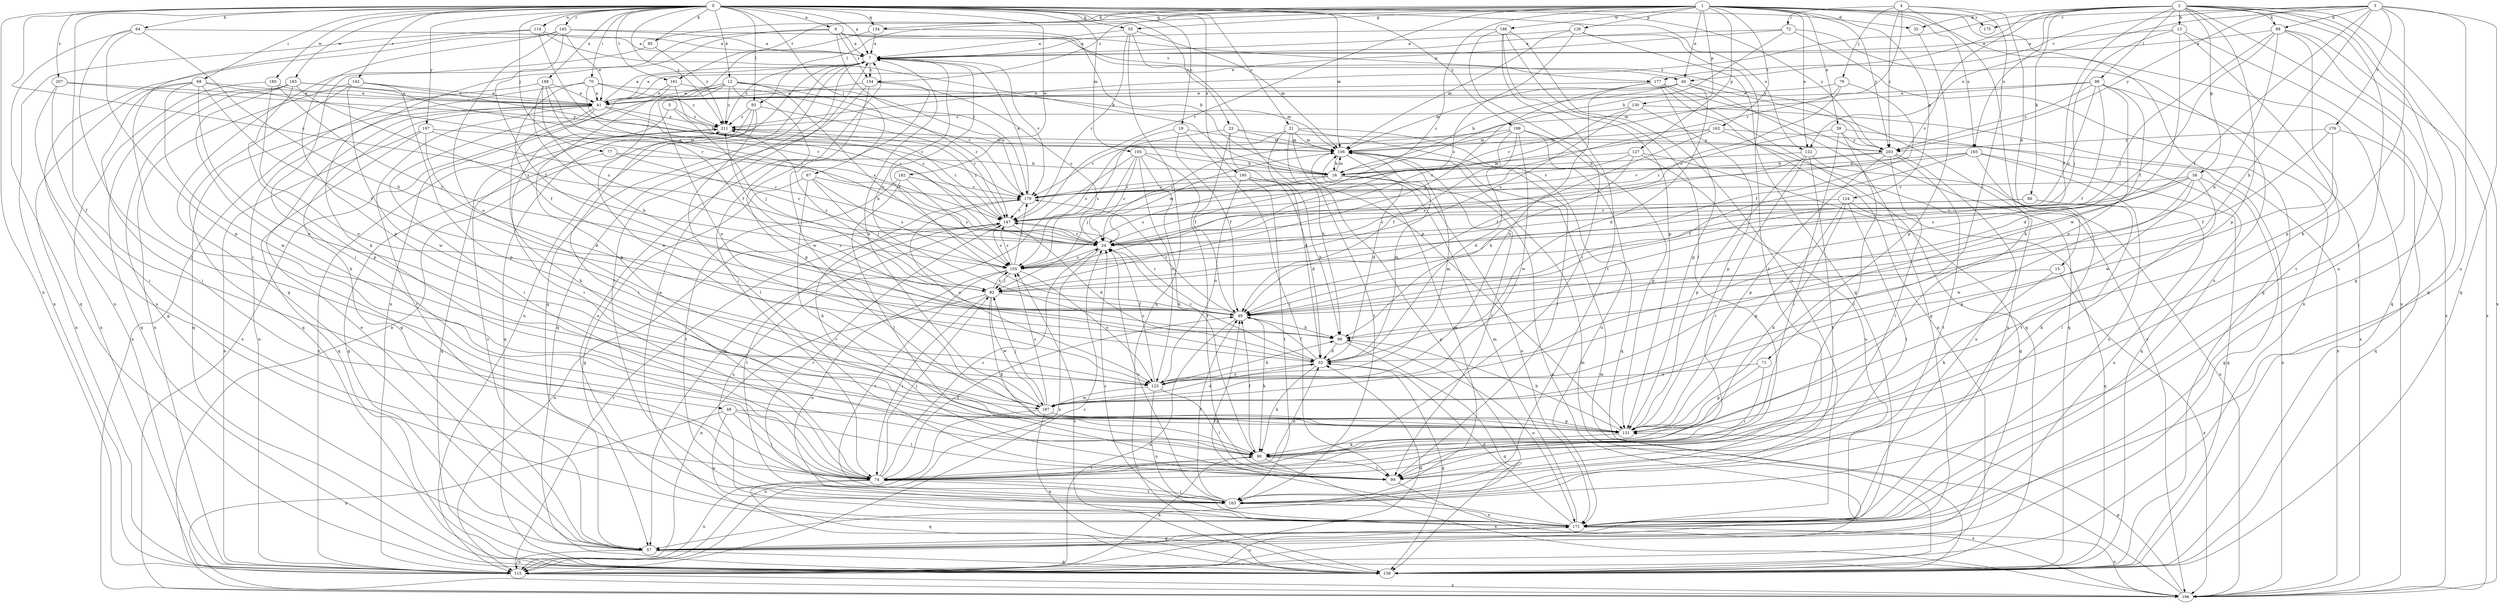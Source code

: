 strict digraph  {
0;
1;
2;
3;
4;
5;
6;
7;
12;
13;
15;
16;
19;
21;
23;
24;
32;
33;
39;
40;
41;
48;
49;
55;
56;
57;
64;
66;
67;
68;
70;
71;
72;
74;
77;
79;
82;
85;
86;
88;
90;
93;
98;
99;
105;
106;
114;
115;
122;
123;
124;
126;
127;
130;
131;
134;
139;
142;
145;
147;
154;
155;
161;
162;
163;
165;
171;
175;
176;
177;
179;
180;
182;
183;
186;
187;
188;
195;
196;
197;
199;
203;
207;
211;
0 -> 6  [label=a];
0 -> 7  [label=a];
0 -> 12  [label=b];
0 -> 19  [label=c];
0 -> 21  [label=c];
0 -> 23  [label=c];
0 -> 24  [label=c];
0 -> 32  [label=d];
0 -> 48  [label=f];
0 -> 55  [label=g];
0 -> 64  [label=h];
0 -> 67  [label=i];
0 -> 68  [label=i];
0 -> 70  [label=i];
0 -> 77  [label=j];
0 -> 85  [label=k];
0 -> 93  [label=l];
0 -> 105  [label=m];
0 -> 106  [label=m];
0 -> 114  [label=n];
0 -> 115  [label=n];
0 -> 122  [label=o];
0 -> 134  [label=q];
0 -> 142  [label=r];
0 -> 145  [label=r];
0 -> 161  [label=t];
0 -> 180  [label=w];
0 -> 182  [label=w];
0 -> 183  [label=w];
0 -> 188  [label=x];
0 -> 195  [label=x];
0 -> 197  [label=y];
0 -> 199  [label=y];
0 -> 203  [label=y];
0 -> 207  [label=z];
0 -> 211  [label=z];
1 -> 24  [label=c];
1 -> 39  [label=e];
1 -> 40  [label=e];
1 -> 55  [label=g];
1 -> 85  [label=k];
1 -> 93  [label=l];
1 -> 122  [label=o];
1 -> 124  [label=p];
1 -> 126  [label=p];
1 -> 127  [label=p];
1 -> 130  [label=p];
1 -> 134  [label=q];
1 -> 139  [label=q];
1 -> 147  [label=r];
1 -> 154  [label=s];
1 -> 161  [label=t];
1 -> 162  [label=t];
1 -> 165  [label=u];
1 -> 175  [label=v];
1 -> 186  [label=w];
1 -> 196  [label=x];
1 -> 203  [label=y];
2 -> 13  [label=b];
2 -> 24  [label=c];
2 -> 32  [label=d];
2 -> 40  [label=e];
2 -> 49  [label=f];
2 -> 56  [label=g];
2 -> 57  [label=g];
2 -> 86  [label=k];
2 -> 88  [label=k];
2 -> 98  [label=l];
2 -> 99  [label=l];
2 -> 131  [label=p];
2 -> 139  [label=q];
2 -> 165  [label=u];
2 -> 171  [label=u];
2 -> 196  [label=x];
2 -> 211  [label=z];
3 -> 49  [label=f];
3 -> 66  [label=h];
3 -> 88  [label=k];
3 -> 90  [label=k];
3 -> 122  [label=o];
3 -> 139  [label=q];
3 -> 171  [label=u];
3 -> 175  [label=v];
3 -> 176  [label=v];
3 -> 177  [label=v];
3 -> 203  [label=y];
4 -> 15  [label=b];
4 -> 71  [label=i];
4 -> 72  [label=i];
4 -> 79  [label=j];
4 -> 90  [label=k];
4 -> 147  [label=r];
4 -> 203  [label=y];
5 -> 74  [label=i];
5 -> 82  [label=j];
5 -> 211  [label=z];
6 -> 7  [label=a];
6 -> 40  [label=e];
6 -> 74  [label=i];
6 -> 90  [label=k];
6 -> 154  [label=s];
6 -> 177  [label=v];
6 -> 179  [label=v];
7 -> 41  [label=e];
7 -> 49  [label=f];
7 -> 57  [label=g];
7 -> 66  [label=h];
7 -> 115  [label=n];
7 -> 154  [label=s];
7 -> 163  [label=t];
7 -> 179  [label=v];
7 -> 211  [label=z];
12 -> 41  [label=e];
12 -> 123  [label=o];
12 -> 131  [label=p];
12 -> 147  [label=r];
12 -> 155  [label=s];
12 -> 179  [label=v];
12 -> 187  [label=w];
12 -> 196  [label=x];
12 -> 211  [label=z];
13 -> 7  [label=a];
13 -> 82  [label=j];
13 -> 163  [label=t];
13 -> 187  [label=w];
13 -> 196  [label=x];
15 -> 82  [label=j];
15 -> 90  [label=k];
15 -> 196  [label=x];
16 -> 106  [label=m];
16 -> 115  [label=n];
16 -> 155  [label=s];
16 -> 171  [label=u];
16 -> 179  [label=v];
19 -> 49  [label=f];
19 -> 99  [label=l];
19 -> 106  [label=m];
19 -> 155  [label=s];
21 -> 57  [label=g];
21 -> 66  [label=h];
21 -> 99  [label=l];
21 -> 106  [label=m];
21 -> 139  [label=q];
21 -> 163  [label=t];
21 -> 179  [label=v];
23 -> 33  [label=d];
23 -> 49  [label=f];
23 -> 106  [label=m];
23 -> 155  [label=s];
23 -> 203  [label=y];
24 -> 106  [label=m];
24 -> 115  [label=n];
24 -> 155  [label=s];
32 -> 131  [label=p];
33 -> 24  [label=c];
33 -> 49  [label=f];
33 -> 90  [label=k];
33 -> 106  [label=m];
33 -> 123  [label=o];
33 -> 139  [label=q];
33 -> 211  [label=z];
39 -> 74  [label=i];
39 -> 99  [label=l];
39 -> 139  [label=q];
39 -> 147  [label=r];
39 -> 203  [label=y];
40 -> 16  [label=b];
40 -> 33  [label=d];
40 -> 41  [label=e];
40 -> 57  [label=g];
40 -> 106  [label=m];
40 -> 139  [label=q];
41 -> 7  [label=a];
41 -> 57  [label=g];
41 -> 74  [label=i];
41 -> 90  [label=k];
41 -> 115  [label=n];
41 -> 163  [label=t];
41 -> 179  [label=v];
41 -> 211  [label=z];
48 -> 74  [label=i];
48 -> 99  [label=l];
48 -> 131  [label=p];
48 -> 171  [label=u];
48 -> 196  [label=x];
49 -> 66  [label=h];
49 -> 90  [label=k];
49 -> 115  [label=n];
49 -> 147  [label=r];
49 -> 179  [label=v];
55 -> 7  [label=a];
55 -> 106  [label=m];
55 -> 131  [label=p];
55 -> 139  [label=q];
55 -> 147  [label=r];
56 -> 24  [label=c];
56 -> 57  [label=g];
56 -> 74  [label=i];
56 -> 131  [label=p];
56 -> 155  [label=s];
56 -> 179  [label=v];
56 -> 187  [label=w];
57 -> 41  [label=e];
57 -> 115  [label=n];
57 -> 139  [label=q];
57 -> 211  [label=z];
64 -> 7  [label=a];
64 -> 66  [label=h];
64 -> 74  [label=i];
64 -> 131  [label=p];
64 -> 139  [label=q];
66 -> 33  [label=d];
66 -> 139  [label=q];
66 -> 171  [label=u];
67 -> 57  [label=g];
67 -> 82  [label=j];
67 -> 90  [label=k];
67 -> 155  [label=s];
67 -> 179  [label=v];
68 -> 41  [label=e];
68 -> 49  [label=f];
68 -> 74  [label=i];
68 -> 115  [label=n];
68 -> 123  [label=o];
68 -> 147  [label=r];
68 -> 187  [label=w];
70 -> 24  [label=c];
70 -> 41  [label=e];
70 -> 49  [label=f];
70 -> 106  [label=m];
70 -> 139  [label=q];
70 -> 211  [label=z];
71 -> 74  [label=i];
71 -> 123  [label=o];
71 -> 131  [label=p];
72 -> 7  [label=a];
72 -> 16  [label=b];
72 -> 41  [label=e];
72 -> 115  [label=n];
72 -> 171  [label=u];
74 -> 24  [label=c];
74 -> 33  [label=d];
74 -> 49  [label=f];
74 -> 82  [label=j];
74 -> 115  [label=n];
74 -> 139  [label=q];
74 -> 163  [label=t];
77 -> 16  [label=b];
77 -> 24  [label=c];
77 -> 57  [label=g];
79 -> 24  [label=c];
79 -> 41  [label=e];
79 -> 49  [label=f];
79 -> 147  [label=r];
82 -> 49  [label=f];
82 -> 74  [label=i];
82 -> 90  [label=k];
82 -> 115  [label=n];
82 -> 155  [label=s];
82 -> 187  [label=w];
82 -> 211  [label=z];
85 -> 57  [label=g];
85 -> 211  [label=z];
86 -> 24  [label=c];
86 -> 90  [label=k];
86 -> 147  [label=r];
86 -> 171  [label=u];
88 -> 7  [label=a];
88 -> 49  [label=f];
88 -> 66  [label=h];
88 -> 82  [label=j];
88 -> 131  [label=p];
88 -> 139  [label=q];
88 -> 196  [label=x];
90 -> 49  [label=f];
90 -> 74  [label=i];
90 -> 99  [label=l];
90 -> 196  [label=x];
93 -> 74  [label=i];
93 -> 99  [label=l];
93 -> 139  [label=q];
93 -> 147  [label=r];
93 -> 211  [label=z];
98 -> 24  [label=c];
98 -> 33  [label=d];
98 -> 41  [label=e];
98 -> 49  [label=f];
98 -> 106  [label=m];
98 -> 123  [label=o];
98 -> 196  [label=x];
98 -> 203  [label=y];
99 -> 179  [label=v];
99 -> 196  [label=x];
105 -> 16  [label=b];
105 -> 24  [label=c];
105 -> 57  [label=g];
105 -> 82  [label=j];
105 -> 90  [label=k];
105 -> 99  [label=l];
105 -> 123  [label=o];
106 -> 16  [label=b];
106 -> 33  [label=d];
106 -> 99  [label=l];
114 -> 7  [label=a];
114 -> 16  [label=b];
114 -> 24  [label=c];
114 -> 74  [label=i];
114 -> 115  [label=n];
115 -> 24  [label=c];
115 -> 33  [label=d];
115 -> 90  [label=k];
115 -> 147  [label=r];
115 -> 171  [label=u];
115 -> 196  [label=x];
115 -> 211  [label=z];
122 -> 16  [label=b];
122 -> 74  [label=i];
122 -> 131  [label=p];
122 -> 163  [label=t];
122 -> 196  [label=x];
123 -> 24  [label=c];
123 -> 66  [label=h];
123 -> 99  [label=l];
123 -> 106  [label=m];
123 -> 171  [label=u];
123 -> 187  [label=w];
124 -> 90  [label=k];
124 -> 99  [label=l];
124 -> 131  [label=p];
124 -> 139  [label=q];
124 -> 147  [label=r];
126 -> 7  [label=a];
126 -> 57  [label=g];
126 -> 106  [label=m];
126 -> 155  [label=s];
126 -> 163  [label=t];
127 -> 16  [label=b];
127 -> 57  [label=g];
127 -> 66  [label=h];
127 -> 171  [label=u];
127 -> 179  [label=v];
130 -> 24  [label=c];
130 -> 131  [label=p];
130 -> 155  [label=s];
130 -> 196  [label=x];
130 -> 211  [label=z];
131 -> 66  [label=h];
131 -> 90  [label=k];
134 -> 7  [label=a];
134 -> 16  [label=b];
134 -> 115  [label=n];
139 -> 7  [label=a];
139 -> 106  [label=m];
139 -> 155  [label=s];
142 -> 16  [label=b];
142 -> 41  [label=e];
142 -> 115  [label=n];
142 -> 131  [label=p];
142 -> 139  [label=q];
142 -> 187  [label=w];
145 -> 7  [label=a];
145 -> 41  [label=e];
145 -> 49  [label=f];
145 -> 115  [label=n];
145 -> 123  [label=o];
145 -> 131  [label=p];
145 -> 203  [label=y];
147 -> 24  [label=c];
147 -> 33  [label=d];
147 -> 115  [label=n];
147 -> 155  [label=s];
147 -> 163  [label=t];
147 -> 171  [label=u];
147 -> 211  [label=z];
154 -> 24  [label=c];
154 -> 41  [label=e];
154 -> 74  [label=i];
154 -> 139  [label=q];
154 -> 187  [label=w];
155 -> 82  [label=j];
155 -> 123  [label=o];
155 -> 147  [label=r];
155 -> 163  [label=t];
155 -> 171  [label=u];
155 -> 179  [label=v];
161 -> 24  [label=c];
161 -> 41  [label=e];
161 -> 131  [label=p];
161 -> 179  [label=v];
162 -> 49  [label=f];
162 -> 106  [label=m];
162 -> 171  [label=u];
162 -> 179  [label=v];
162 -> 196  [label=x];
163 -> 24  [label=c];
163 -> 49  [label=f];
163 -> 74  [label=i];
163 -> 106  [label=m];
163 -> 147  [label=r];
163 -> 171  [label=u];
165 -> 16  [label=b];
165 -> 49  [label=f];
165 -> 139  [label=q];
165 -> 163  [label=t];
165 -> 171  [label=u];
165 -> 179  [label=v];
171 -> 7  [label=a];
171 -> 24  [label=c];
171 -> 33  [label=d];
171 -> 49  [label=f];
171 -> 57  [label=g];
171 -> 106  [label=m];
171 -> 196  [label=x];
176 -> 49  [label=f];
176 -> 139  [label=q];
176 -> 187  [label=w];
176 -> 203  [label=y];
177 -> 41  [label=e];
177 -> 82  [label=j];
177 -> 115  [label=n];
177 -> 123  [label=o];
177 -> 131  [label=p];
177 -> 139  [label=q];
177 -> 196  [label=x];
179 -> 7  [label=a];
179 -> 123  [label=o];
179 -> 147  [label=r];
180 -> 41  [label=e];
180 -> 82  [label=j];
180 -> 115  [label=n];
180 -> 123  [label=o];
182 -> 99  [label=l];
182 -> 155  [label=s];
182 -> 163  [label=t];
182 -> 179  [label=v];
183 -> 41  [label=e];
183 -> 57  [label=g];
183 -> 90  [label=k];
183 -> 131  [label=p];
183 -> 139  [label=q];
183 -> 147  [label=r];
183 -> 155  [label=s];
186 -> 7  [label=a];
186 -> 74  [label=i];
186 -> 99  [label=l];
186 -> 131  [label=p];
186 -> 163  [label=t];
186 -> 171  [label=u];
187 -> 7  [label=a];
187 -> 33  [label=d];
187 -> 82  [label=j];
187 -> 115  [label=n];
187 -> 131  [label=p];
187 -> 139  [label=q];
187 -> 155  [label=s];
188 -> 24  [label=c];
188 -> 41  [label=e];
188 -> 49  [label=f];
188 -> 66  [label=h];
188 -> 155  [label=s];
188 -> 196  [label=x];
195 -> 33  [label=d];
195 -> 66  [label=h];
195 -> 123  [label=o];
195 -> 163  [label=t];
195 -> 179  [label=v];
196 -> 7  [label=a];
196 -> 106  [label=m];
196 -> 131  [label=p];
197 -> 24  [label=c];
197 -> 33  [label=d];
197 -> 106  [label=m];
197 -> 115  [label=n];
197 -> 139  [label=q];
199 -> 24  [label=c];
199 -> 33  [label=d];
199 -> 49  [label=f];
199 -> 106  [label=m];
199 -> 131  [label=p];
199 -> 171  [label=u];
199 -> 187  [label=w];
203 -> 16  [label=b];
203 -> 99  [label=l];
203 -> 131  [label=p];
203 -> 155  [label=s];
203 -> 163  [label=t];
203 -> 171  [label=u];
207 -> 41  [label=e];
207 -> 74  [label=i];
207 -> 171  [label=u];
207 -> 203  [label=y];
211 -> 106  [label=m];
211 -> 139  [label=q];
211 -> 147  [label=r];
}
